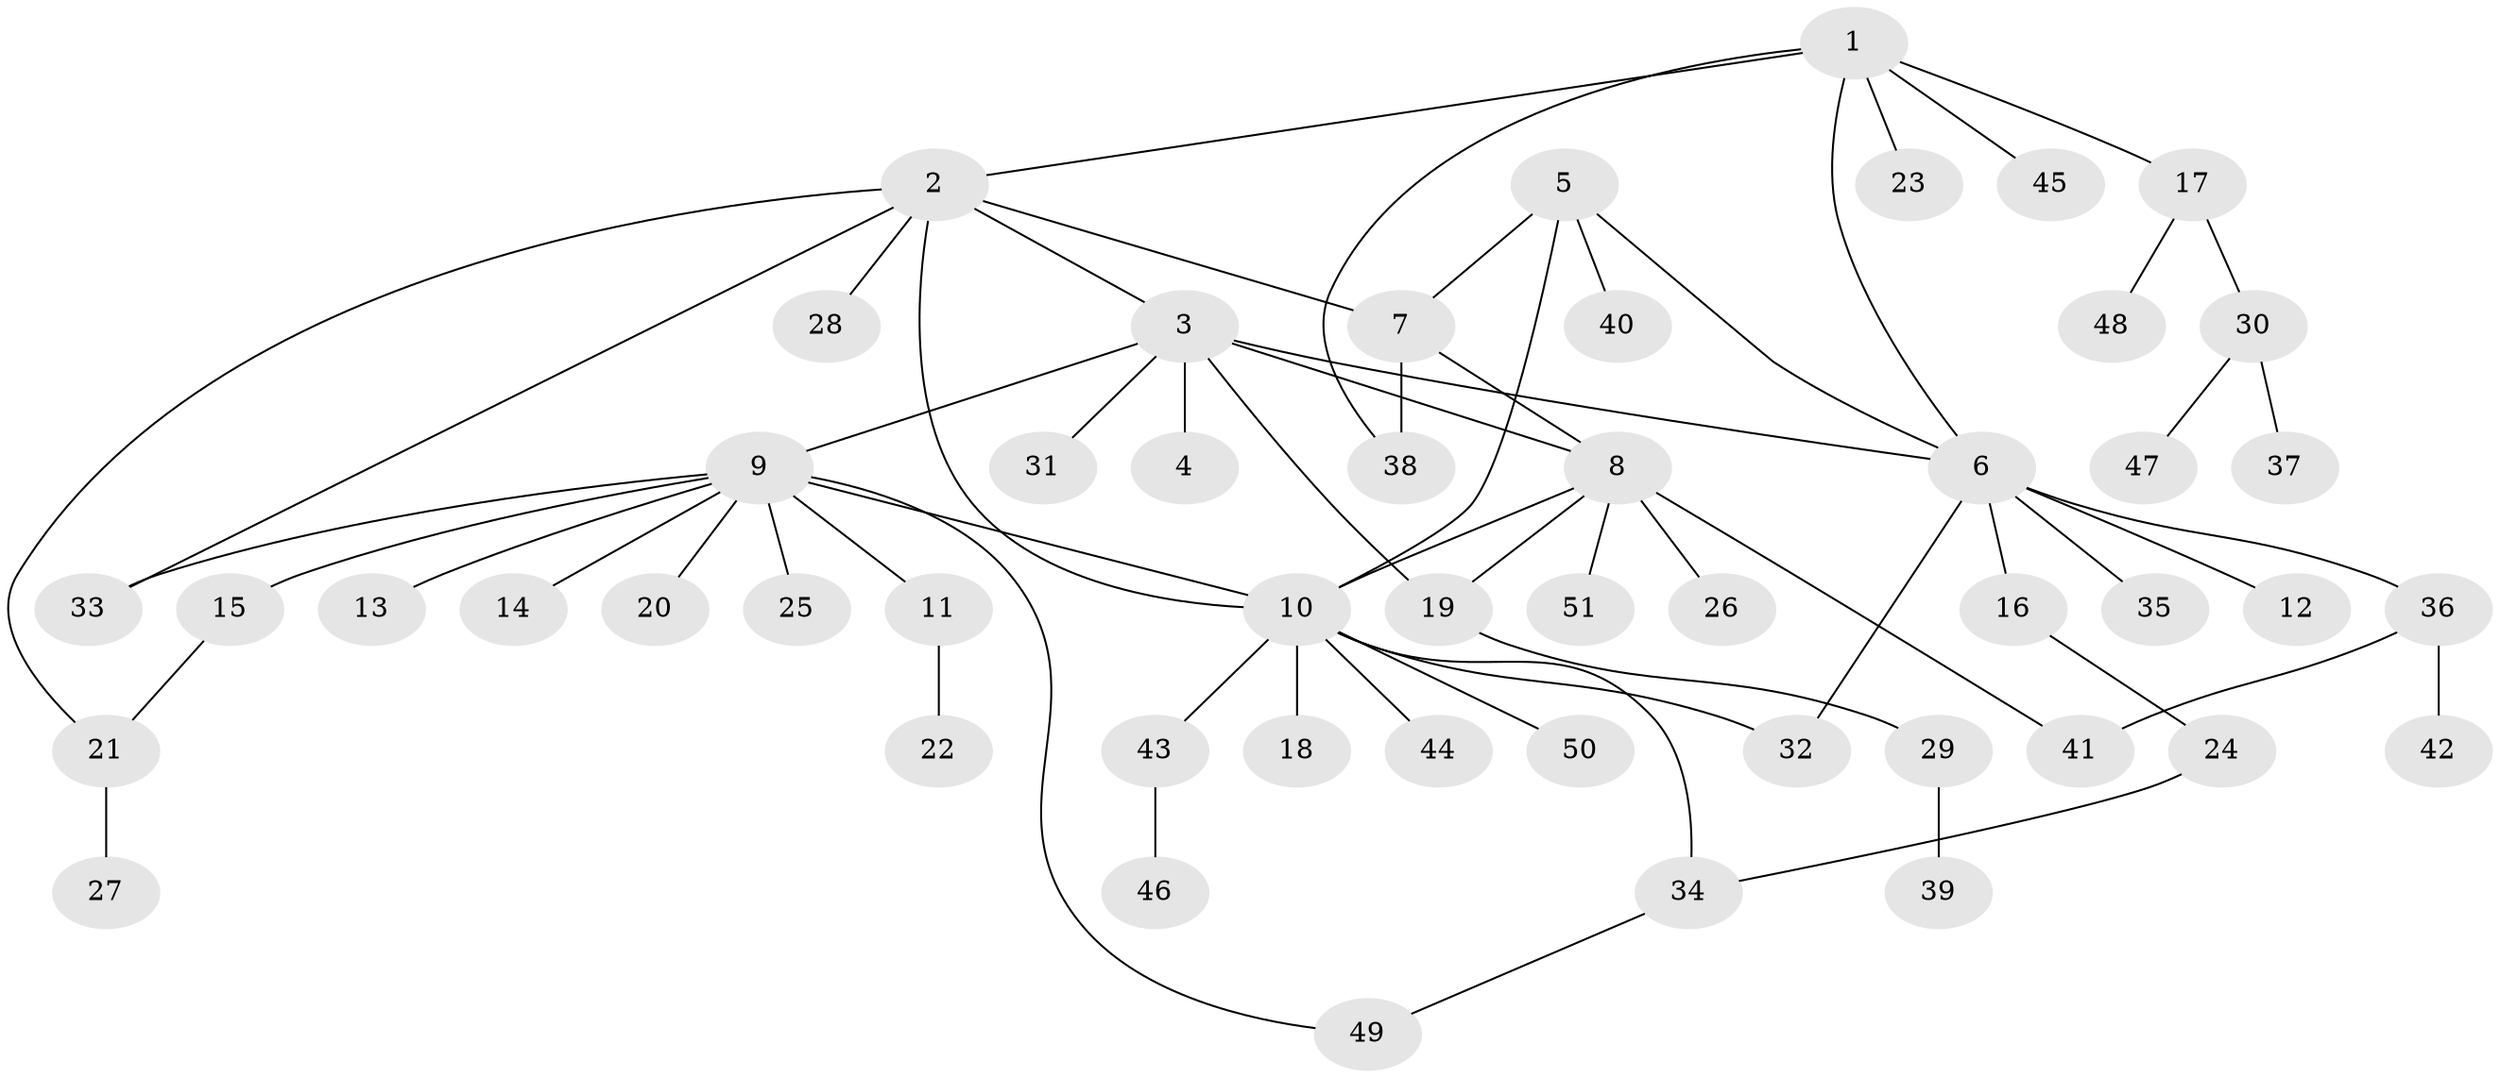 // coarse degree distribution, {1: 0.7, 4: 0.05, 13: 0.05, 3: 0.05, 6: 0.05, 2: 0.1}
// Generated by graph-tools (version 1.1) at 2025/58/03/04/25 21:58:05]
// undirected, 51 vertices, 64 edges
graph export_dot {
graph [start="1"]
  node [color=gray90,style=filled];
  1;
  2;
  3;
  4;
  5;
  6;
  7;
  8;
  9;
  10;
  11;
  12;
  13;
  14;
  15;
  16;
  17;
  18;
  19;
  20;
  21;
  22;
  23;
  24;
  25;
  26;
  27;
  28;
  29;
  30;
  31;
  32;
  33;
  34;
  35;
  36;
  37;
  38;
  39;
  40;
  41;
  42;
  43;
  44;
  45;
  46;
  47;
  48;
  49;
  50;
  51;
  1 -- 2;
  1 -- 6;
  1 -- 17;
  1 -- 23;
  1 -- 38;
  1 -- 45;
  2 -- 3;
  2 -- 7;
  2 -- 10;
  2 -- 21;
  2 -- 28;
  2 -- 33;
  3 -- 4;
  3 -- 6;
  3 -- 8;
  3 -- 9;
  3 -- 19;
  3 -- 31;
  5 -- 6;
  5 -- 7;
  5 -- 10;
  5 -- 40;
  6 -- 12;
  6 -- 16;
  6 -- 32;
  6 -- 35;
  6 -- 36;
  7 -- 8;
  7 -- 38;
  8 -- 10;
  8 -- 19;
  8 -- 26;
  8 -- 41;
  8 -- 51;
  9 -- 10;
  9 -- 11;
  9 -- 13;
  9 -- 14;
  9 -- 15;
  9 -- 20;
  9 -- 25;
  9 -- 33;
  9 -- 49;
  10 -- 18;
  10 -- 32;
  10 -- 34;
  10 -- 43;
  10 -- 44;
  10 -- 50;
  11 -- 22;
  15 -- 21;
  16 -- 24;
  17 -- 30;
  17 -- 48;
  19 -- 29;
  21 -- 27;
  24 -- 34;
  29 -- 39;
  30 -- 37;
  30 -- 47;
  34 -- 49;
  36 -- 41;
  36 -- 42;
  43 -- 46;
}
